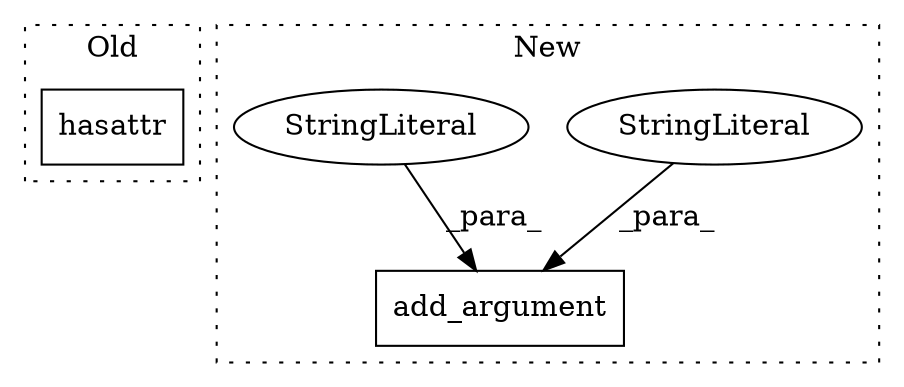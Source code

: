 digraph G {
subgraph cluster0 {
1 [label="hasattr" a="32" s="1357,1382" l="8,1" shape="box"];
label = "Old";
style="dotted";
}
subgraph cluster1 {
2 [label="add_argument" a="32" s="682,744" l="13,1" shape="box"];
3 [label="StringLiteral" a="45" s="695" l="8" shape="ellipse"];
4 [label="StringLiteral" a="45" s="704" l="40" shape="ellipse"];
label = "New";
style="dotted";
}
3 -> 2 [label="_para_"];
4 -> 2 [label="_para_"];
}